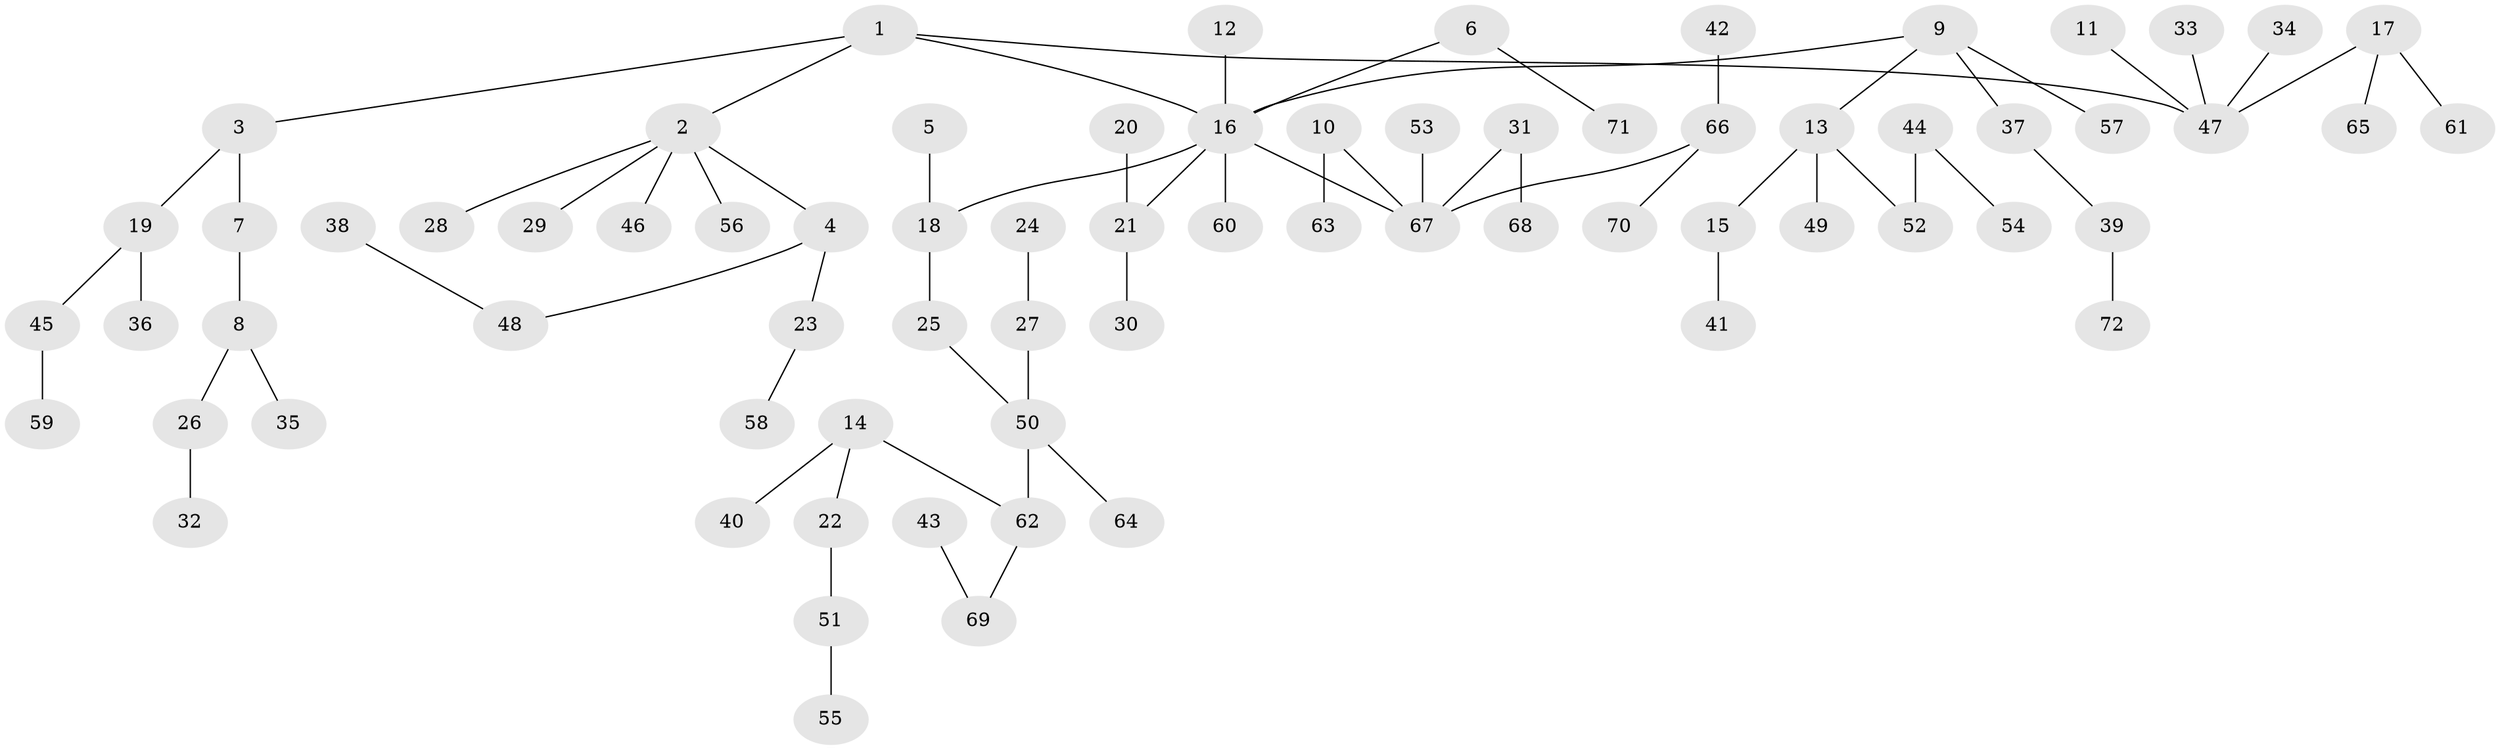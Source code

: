 // original degree distribution, {9: 0.00980392156862745, 4: 0.06862745098039216, 6: 0.029411764705882353, 3: 0.12745098039215685, 1: 0.5, 2: 0.2549019607843137, 5: 0.00980392156862745}
// Generated by graph-tools (version 1.1) at 2025/37/03/04/25 23:37:20]
// undirected, 72 vertices, 71 edges
graph export_dot {
  node [color=gray90,style=filled];
  1;
  2;
  3;
  4;
  5;
  6;
  7;
  8;
  9;
  10;
  11;
  12;
  13;
  14;
  15;
  16;
  17;
  18;
  19;
  20;
  21;
  22;
  23;
  24;
  25;
  26;
  27;
  28;
  29;
  30;
  31;
  32;
  33;
  34;
  35;
  36;
  37;
  38;
  39;
  40;
  41;
  42;
  43;
  44;
  45;
  46;
  47;
  48;
  49;
  50;
  51;
  52;
  53;
  54;
  55;
  56;
  57;
  58;
  59;
  60;
  61;
  62;
  63;
  64;
  65;
  66;
  67;
  68;
  69;
  70;
  71;
  72;
  1 -- 2 [weight=1.0];
  1 -- 3 [weight=1.0];
  1 -- 16 [weight=1.0];
  1 -- 47 [weight=1.0];
  2 -- 4 [weight=1.0];
  2 -- 28 [weight=1.0];
  2 -- 29 [weight=1.0];
  2 -- 46 [weight=1.0];
  2 -- 56 [weight=1.0];
  3 -- 7 [weight=1.0];
  3 -- 19 [weight=1.0];
  4 -- 23 [weight=1.0];
  4 -- 48 [weight=1.0];
  5 -- 18 [weight=1.0];
  6 -- 16 [weight=1.0];
  6 -- 71 [weight=1.0];
  7 -- 8 [weight=1.0];
  8 -- 26 [weight=1.0];
  8 -- 35 [weight=1.0];
  9 -- 13 [weight=1.0];
  9 -- 16 [weight=1.0];
  9 -- 37 [weight=1.0];
  9 -- 57 [weight=1.0];
  10 -- 63 [weight=1.0];
  10 -- 67 [weight=1.0];
  11 -- 47 [weight=1.0];
  12 -- 16 [weight=1.0];
  13 -- 15 [weight=1.0];
  13 -- 49 [weight=1.0];
  13 -- 52 [weight=1.0];
  14 -- 22 [weight=1.0];
  14 -- 40 [weight=1.0];
  14 -- 62 [weight=1.0];
  15 -- 41 [weight=1.0];
  16 -- 18 [weight=1.0];
  16 -- 21 [weight=1.0];
  16 -- 60 [weight=1.0];
  16 -- 67 [weight=1.0];
  17 -- 47 [weight=1.0];
  17 -- 61 [weight=1.0];
  17 -- 65 [weight=1.0];
  18 -- 25 [weight=1.0];
  19 -- 36 [weight=1.0];
  19 -- 45 [weight=1.0];
  20 -- 21 [weight=1.0];
  21 -- 30 [weight=1.0];
  22 -- 51 [weight=1.0];
  23 -- 58 [weight=1.0];
  24 -- 27 [weight=1.0];
  25 -- 50 [weight=1.0];
  26 -- 32 [weight=1.0];
  27 -- 50 [weight=1.0];
  31 -- 67 [weight=1.0];
  31 -- 68 [weight=1.0];
  33 -- 47 [weight=1.0];
  34 -- 47 [weight=1.0];
  37 -- 39 [weight=1.0];
  38 -- 48 [weight=1.0];
  39 -- 72 [weight=1.0];
  42 -- 66 [weight=1.0];
  43 -- 69 [weight=1.0];
  44 -- 52 [weight=1.0];
  44 -- 54 [weight=1.0];
  45 -- 59 [weight=1.0];
  50 -- 62 [weight=1.0];
  50 -- 64 [weight=1.0];
  51 -- 55 [weight=1.0];
  53 -- 67 [weight=1.0];
  62 -- 69 [weight=1.0];
  66 -- 67 [weight=1.0];
  66 -- 70 [weight=1.0];
}
